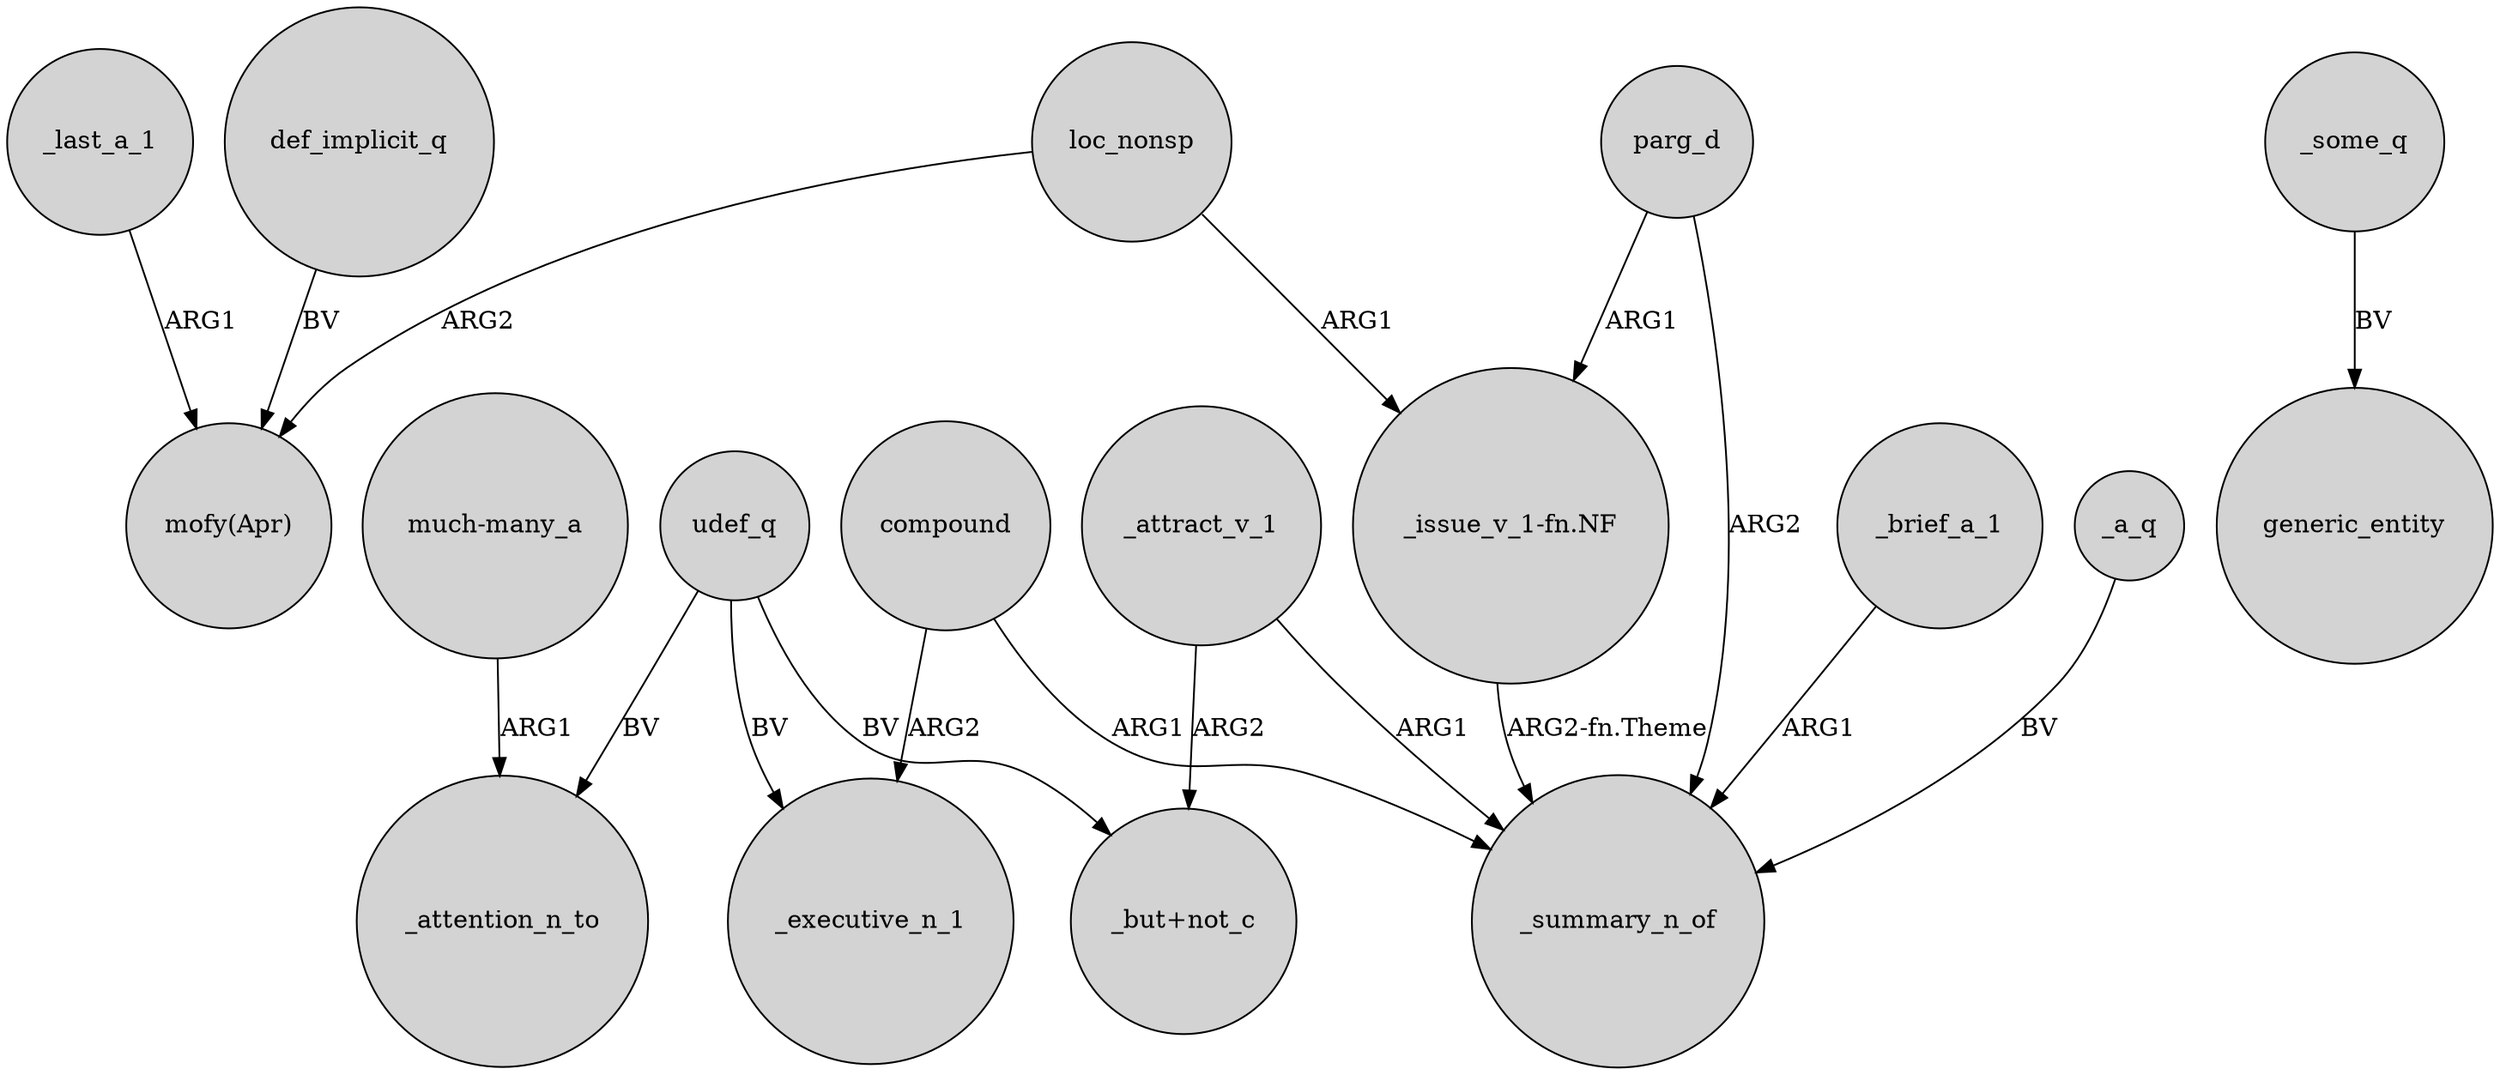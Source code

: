 digraph {
	node [shape=circle style=filled]
	_last_a_1 -> "mofy(Apr)" [label=ARG1]
	compound -> _summary_n_of [label=ARG1]
	loc_nonsp -> "_issue_v_1-fn.NF" [label=ARG1]
	parg_d -> "_issue_v_1-fn.NF" [label=ARG1]
	"much-many_a" -> _attention_n_to [label=ARG1]
	_brief_a_1 -> _summary_n_of [label=ARG1]
	"_issue_v_1-fn.NF" -> _summary_n_of [label="ARG2-fn.Theme"]
	_attract_v_1 -> _summary_n_of [label=ARG1]
	udef_q -> _executive_n_1 [label=BV]
	def_implicit_q -> "mofy(Apr)" [label=BV]
	compound -> _executive_n_1 [label=ARG2]
	parg_d -> _summary_n_of [label=ARG2]
	loc_nonsp -> "mofy(Apr)" [label=ARG2]
	_some_q -> generic_entity [label=BV]
	udef_q -> "_but+not_c" [label=BV]
	_attract_v_1 -> "_but+not_c" [label=ARG2]
	udef_q -> _attention_n_to [label=BV]
	_a_q -> _summary_n_of [label=BV]
}
